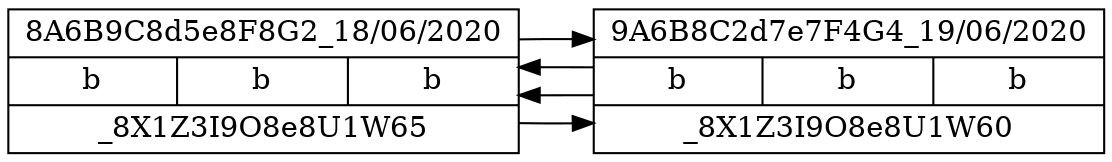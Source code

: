 digraph ReporteTransaccion{rankdir=LR
X0[shape=record label="8A6B9C8d5e8F8G2_18/06/2020|{b|b|b}|_8X1Z3I9O8e8U1W65"];
X1[shape=record label="9A6B8C2d7e7F4G4_19/06/2020|{b|b|b}|_8X1Z3I9O8e8U1W60"];
X0->X1;
X1->X0;
X1->X0;
X0->X1;
}